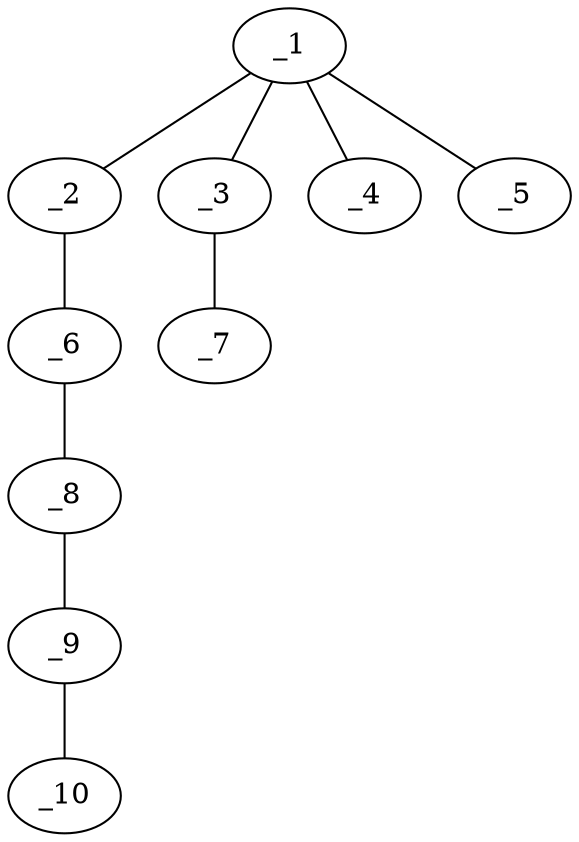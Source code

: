 graph molid356359 {
	_1	 [charge=0,
		chem=1,
		symbol="C  ",
		x="3.7321",
		y=0];
	_2	 [charge=0,
		chem=1,
		symbol="C  ",
		x="4.5981",
		y="0.5"];
	_1 -- _2	 [valence=1];
	_3	 [charge=0,
		chem=2,
		symbol="O  ",
		x="2.866",
		y="-0.5"];
	_1 -- _3	 [valence=1];
	_4	 [charge=0,
		chem=1,
		symbol="C  ",
		x="4.2321",
		y="-0.866"];
	_1 -- _4	 [valence=1];
	_5	 [charge=0,
		chem=1,
		symbol="C  ",
		x="3.2321",
		y="0.866"];
	_1 -- _5	 [valence=1];
	_6	 [charge=0,
		chem=1,
		symbol="C  ",
		x="5.4641",
		y=0];
	_2 -- _6	 [valence=2];
	_7	 [charge=0,
		chem=1,
		symbol="C  ",
		x=2,
		y=0];
	_3 -- _7	 [valence=1];
	_8	 [charge=0,
		chem=1,
		symbol="C  ",
		x="6.3301",
		y="-0.5"];
	_6 -- _8	 [valence=2];
	_9	 [charge=0,
		chem=2,
		symbol="O  ",
		x="7.1962",
		y=0];
	_8 -- _9	 [valence=1];
	_10	 [charge=0,
		chem=1,
		symbol="C  ",
		x="8.0622",
		y="-0.5"];
	_9 -- _10	 [valence=1];
}
